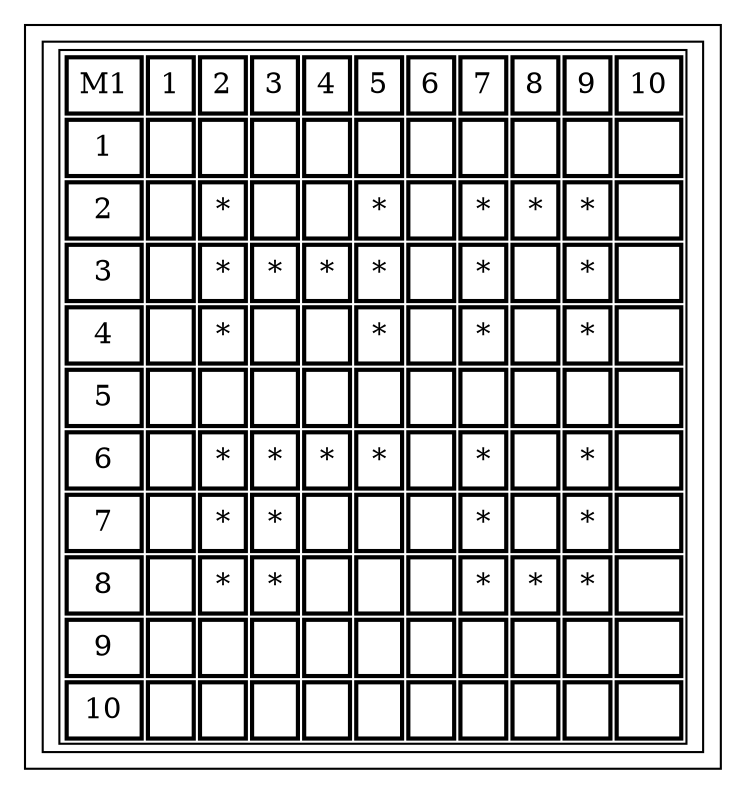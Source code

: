 digraph G {
 
                subgraph cluster1 {
 
                node [  shape = "box" ]
                a0 [ label= <
                <TABLE border="1" cellspacing= "1" cellpadding="5">
                        <TR><TD border="2">M1</TD>
                                    <TD border="2">1</TD>
                                    
                                    
                                    <TD border="2">2</TD>
                                    
                                    
                                    <TD border="2">3</TD>
                                    
                                    
                                    <TD border="2">4</TD>
                                    
                                    
                                    <TD border="2">5</TD>
                                    
                                    
                                    <TD border="2">6</TD>
                                    
                                    
                                    <TD border="2">7</TD>
                                    
                                    
                                    <TD border="2">8</TD>
                                    
                                    
                                    <TD border="2">9</TD>
                                    
                                    
                                    <TD border="2">10</TD>
                                    
                                    </TR><TR><TD border="2">1</TD><TD border="2"> </TD>
<TD border="2"> </TD>
<TD border="2"> </TD>
<TD border="2"> </TD>
<TD border="2"> </TD>
<TD border="2"> </TD>
<TD border="2"> </TD>
<TD border="2"> </TD>
<TD border="2"> </TD>
<TD border="2"> </TD>
</TR>
<TR><TD border="2">2</TD><TD border="2"> </TD>
<TD border="2">*</TD>
<TD border="2"> </TD>
<TD border="2"> </TD>
<TD border="2">*</TD>
<TD border="2"> </TD>
<TD border="2">*</TD>
<TD border="2">*</TD>
<TD border="2">*</TD>
<TD border="2"> </TD>
</TR>
<TR><TD border="2">3</TD><TD border="2"> </TD>
<TD border="2">*</TD>
<TD border="2">*</TD>
<TD border="2">*</TD>
<TD border="2">*</TD>
<TD border="2"> </TD>
<TD border="2">*</TD>
<TD border="2"> </TD>
<TD border="2">*</TD>
<TD border="2"> </TD>
</TR>
<TR><TD border="2">4</TD><TD border="2"> </TD>
<TD border="2">*</TD>
<TD border="2"> </TD>
<TD border="2"> </TD>
<TD border="2">*</TD>
<TD border="2"> </TD>
<TD border="2">*</TD>
<TD border="2"> </TD>
<TD border="2">*</TD>
<TD border="2"> </TD>
</TR>
<TR><TD border="2">5</TD><TD border="2"> </TD>
<TD border="2"> </TD>
<TD border="2"> </TD>
<TD border="2"> </TD>
<TD border="2"> </TD>
<TD border="2"> </TD>
<TD border="2"> </TD>
<TD border="2"> </TD>
<TD border="2"> </TD>
<TD border="2"> </TD>
</TR>
<TR><TD border="2">6</TD><TD border="2"> </TD>
<TD border="2">*</TD>
<TD border="2">*</TD>
<TD border="2">*</TD>
<TD border="2">*</TD>
<TD border="2"> </TD>
<TD border="2">*</TD>
<TD border="2"> </TD>
<TD border="2">*</TD>
<TD border="2"> </TD>
</TR>
<TR><TD border="2">7</TD><TD border="2"> </TD>
<TD border="2">*</TD>
<TD border="2">*</TD>
<TD border="2"> </TD>
<TD border="2"> </TD>
<TD border="2"> </TD>
<TD border="2">*</TD>
<TD border="2"> </TD>
<TD border="2">*</TD>
<TD border="2"> </TD>
</TR>
<TR><TD border="2">8</TD><TD border="2"> </TD>
<TD border="2">*</TD>
<TD border="2">*</TD>
<TD border="2"> </TD>
<TD border="2"> </TD>
<TD border="2"> </TD>
<TD border="2">*</TD>
<TD border="2">*</TD>
<TD border="2">*</TD>
<TD border="2"> </TD>
</TR>
<TR><TD border="2">9</TD><TD border="2"> </TD>
<TD border="2"> </TD>
<TD border="2"> </TD>
<TD border="2"> </TD>
<TD border="2"> </TD>
<TD border="2"> </TD>
<TD border="2"> </TD>
<TD border="2"> </TD>
<TD border="2"> </TD>
<TD border="2"> </TD>
</TR>
<TR><TD border="2">10</TD><TD border="2"> </TD>
<TD border="2"> </TD>
<TD border="2"> </TD>
<TD border="2"> </TD>
<TD border="2"> </TD>
<TD border="2"> </TD>
<TD border="2"> </TD>
<TD border="2"> </TD>
<TD border="2"> </TD>
<TD border="2"> </TD>
</TR>

                    
                    </TABLE>>];


                    }


                    }
